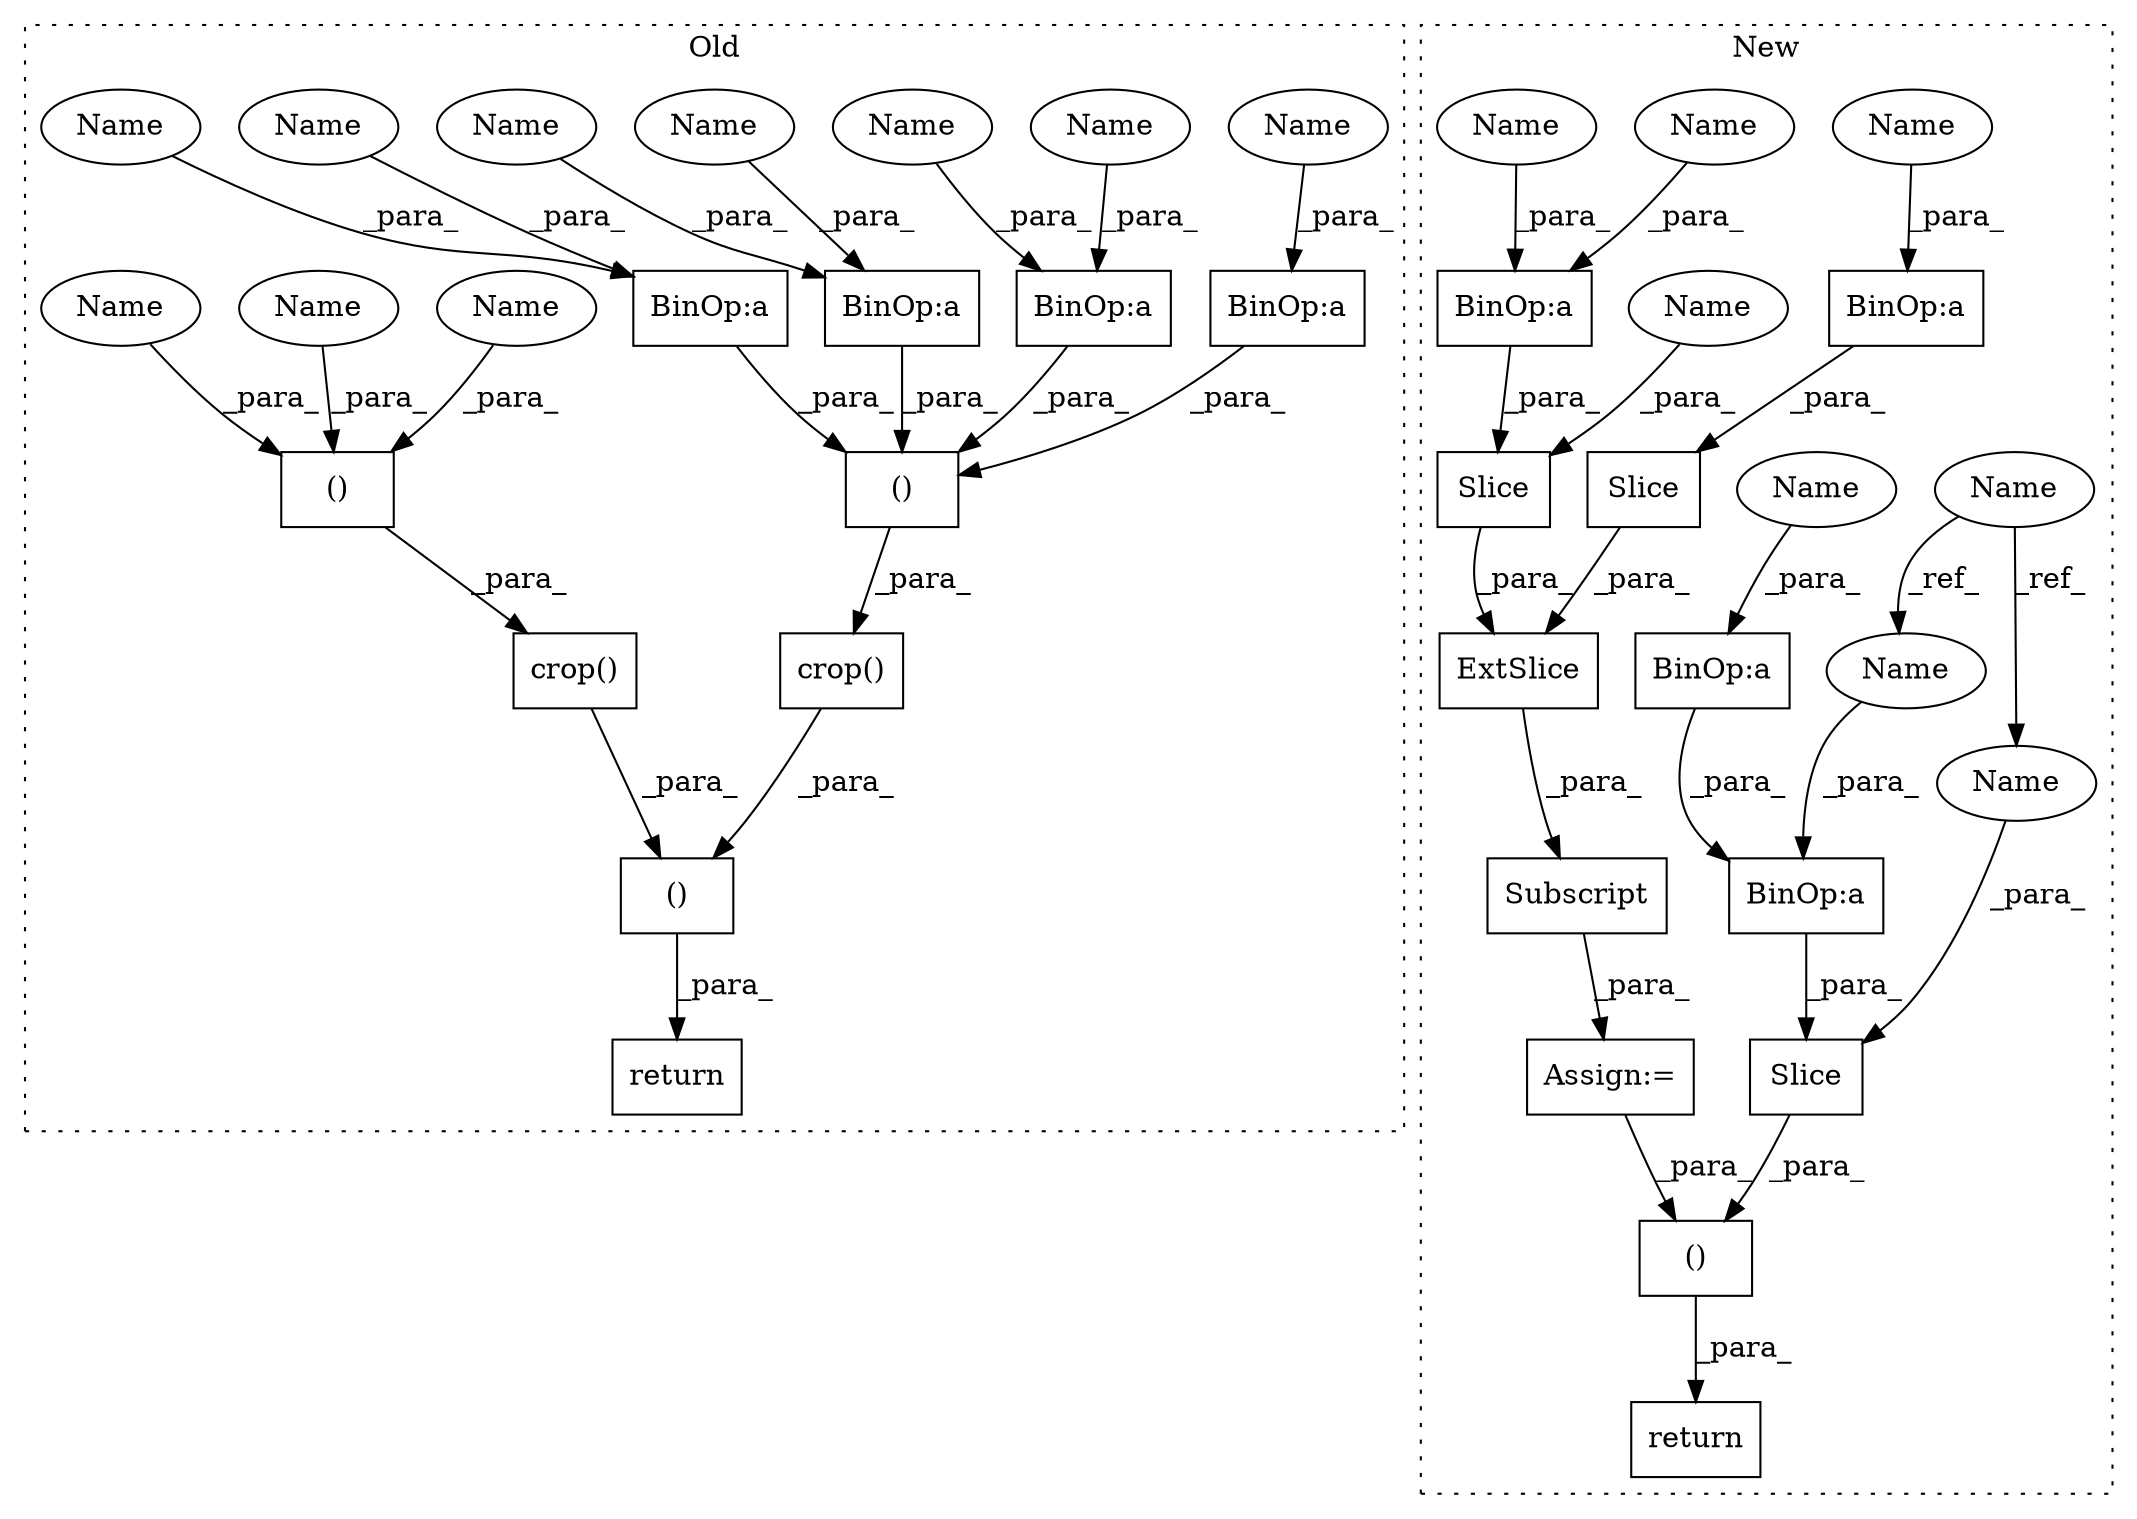 digraph G {
subgraph cluster0 {
1 [label="crop()" a="75" s="8132,8292" l="8,1" shape="box"];
3 [label="()" a="54" s="8163" l="128" shape="box"];
4 [label="BinOp:a" a="82" s="8273" l="4" shape="box"];
5 [label="BinOp:a" a="82" s="8186" l="4" shape="box"];
6 [label="BinOp:a" a="82" s="8229" l="4" shape="box"];
7 [label="()" a="54" s="8353" l="4" shape="box"];
8 [label="BinOp:a" a="82" s="8145" l="4" shape="box"];
11 [label="()" a="54" s="8316" l="20" shape="box"];
13 [label="crop()" a="75" s="8303,8337" l="8,1" shape="box"];
14 [label="return" a="93" s="8344" l="7" shape="box"];
24 [label="Name" a="87" s="8149" l="14" shape="ellipse"];
25 [label="Name" a="87" s="8190" l="14" shape="ellipse"];
26 [label="Name" a="87" s="8277" l="14" shape="ellipse"];
27 [label="Name" a="87" s="8233" l="14" shape="ellipse"];
30 [label="Name" a="87" s="8141" l="4" shape="ellipse"];
31 [label="Name" a="87" s="8312" l="4" shape="ellipse"];
32 [label="Name" a="87" s="8267" l="6" shape="ellipse"];
33 [label="Name" a="87" s="8330" l="6" shape="ellipse"];
34 [label="Name" a="87" s="8183" l="3" shape="ellipse"];
35 [label="Name" a="87" s="8318" l="3" shape="ellipse"];
label = "Old";
style="dotted";
}
subgraph cluster1 {
2 [label="()" a="54" s="15255" l="16" shape="box"];
9 [label="BinOp:a" a="82" s="14759" l="3" shape="box"];
10 [label="BinOp:a" a="82" s="15107" l="3" shape="box"];
12 [label="Slice" a="80" s="15191" l="7" shape="box"];
15 [label="return" a="93" s="15234" l="7" shape="box"];
16 [label="Slice" a="80" s="15092" l="7" shape="box"];
17 [label="Subscript" a="63" s="15151,0" l="77,0" shape="box"];
18 [label="Slice" a="80" s="15160" l="6" shape="box"];
19 [label="ExtSlice" a="85" s="15151" l="8" shape="box"];
20 [label="BinOp:a" a="82" s="14988" l="4" shape="box"];
21 [label="Name" a="87" s="14919" l="7" shape="ellipse"];
22 [label="BinOp:a" a="82" s="15206" l="3" shape="box"];
23 [label="Assign:=" a="68" s="15148" l="3" shape="box"];
28 [label="Name" a="87" s="15100" l="7" shape="ellipse"];
29 [label="Name" a="87" s="15092" l="7" shape="ellipse"];
36 [label="Name" a="87" s="14975" l="13" shape="ellipse"];
37 [label="Name" a="87" s="14762" l="13" shape="ellipse"];
38 [label="Name" a="87" s="15209" l="13" shape="ellipse"];
39 [label="Name" a="87" s="15191" l="7" shape="ellipse"];
40 [label="Name" a="87" s="15199" l="7" shape="ellipse"];
label = "New";
style="dotted";
}
1 -> 7 [label="_para_"];
2 -> 15 [label="_para_"];
3 -> 1 [label="_para_"];
4 -> 3 [label="_para_"];
5 -> 3 [label="_para_"];
6 -> 3 [label="_para_"];
7 -> 14 [label="_para_"];
8 -> 3 [label="_para_"];
9 -> 18 [label="_para_"];
10 -> 16 [label="_para_"];
11 -> 13 [label="_para_"];
12 -> 19 [label="_para_"];
13 -> 7 [label="_para_"];
16 -> 2 [label="_para_"];
17 -> 23 [label="_para_"];
18 -> 19 [label="_para_"];
19 -> 17 [label="_para_"];
20 -> 10 [label="_para_"];
21 -> 29 [label="_ref_"];
21 -> 28 [label="_ref_"];
22 -> 12 [label="_para_"];
23 -> 2 [label="_para_"];
24 -> 8 [label="_para_"];
25 -> 5 [label="_para_"];
26 -> 4 [label="_para_"];
27 -> 6 [label="_para_"];
28 -> 10 [label="_para_"];
29 -> 16 [label="_para_"];
30 -> 8 [label="_para_"];
31 -> 11 [label="_para_"];
32 -> 4 [label="_para_"];
33 -> 11 [label="_para_"];
34 -> 5 [label="_para_"];
35 -> 11 [label="_para_"];
36 -> 20 [label="_para_"];
37 -> 9 [label="_para_"];
38 -> 22 [label="_para_"];
39 -> 12 [label="_para_"];
40 -> 22 [label="_para_"];
}